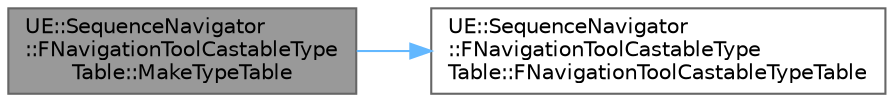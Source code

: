 digraph "UE::SequenceNavigator::FNavigationToolCastableTypeTable::MakeTypeTable"
{
 // INTERACTIVE_SVG=YES
 // LATEX_PDF_SIZE
  bgcolor="transparent";
  edge [fontname=Helvetica,fontsize=10,labelfontname=Helvetica,labelfontsize=10];
  node [fontname=Helvetica,fontsize=10,shape=box,height=0.2,width=0.4];
  rankdir="LR";
  Node1 [id="Node000001",label="UE::SequenceNavigator\l::FNavigationToolCastableType\lTable::MakeTypeTable",height=0.2,width=0.4,color="gray40", fillcolor="grey60", style="filled", fontcolor="black",tooltip="Make a new type table for the templated type, ID and typename."];
  Node1 -> Node2 [id="edge1_Node000001_Node000002",color="steelblue1",style="solid",tooltip=" "];
  Node2 [id="Node000002",label="UE::SequenceNavigator\l::FNavigationToolCastableType\lTable::FNavigationToolCastableTypeTable",height=0.2,width=0.4,color="grey40", fillcolor="white", style="filled",URL="$d7/db7/structUE_1_1SequenceNavigator_1_1FNavigationToolCastableTypeTable.html#a737477aeebc953346f5038faf32c93d8",tooltip=" "];
}
